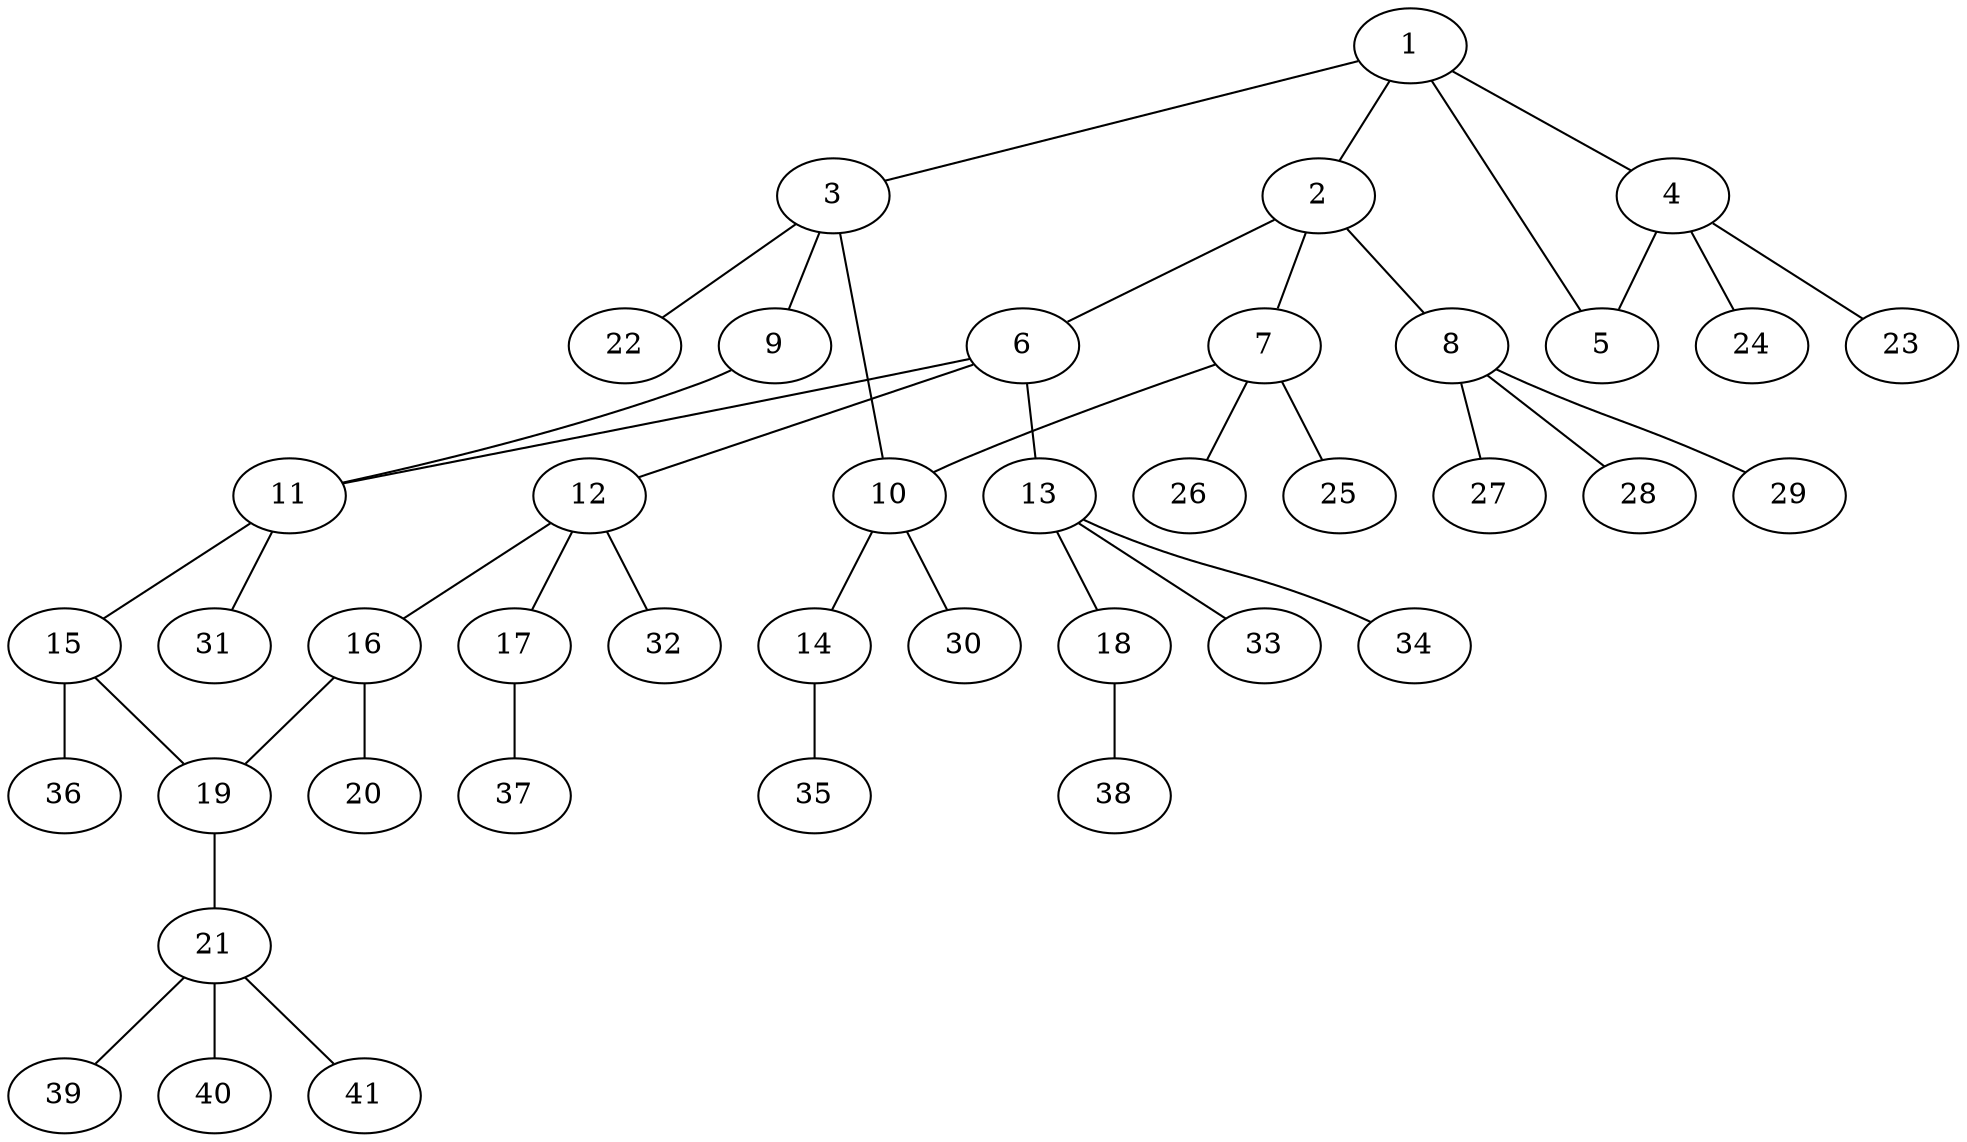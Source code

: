 graph molecule_4102 {
	1	 [chem=C];
	2	 [chem=C];
	1 -- 2	 [valence=1];
	3	 [chem=C];
	1 -- 3	 [valence=1];
	4	 [chem=C];
	1 -- 4	 [valence=1];
	5	 [chem=O];
	1 -- 5	 [valence=1];
	6	 [chem=C];
	2 -- 6	 [valence=1];
	7	 [chem=C];
	2 -- 7	 [valence=1];
	8	 [chem=C];
	2 -- 8	 [valence=1];
	9	 [chem=O];
	3 -- 9	 [valence=1];
	10	 [chem=C];
	3 -- 10	 [valence=1];
	22	 [chem=H];
	3 -- 22	 [valence=1];
	4 -- 5	 [valence=1];
	23	 [chem=H];
	4 -- 23	 [valence=1];
	24	 [chem=H];
	4 -- 24	 [valence=1];
	11	 [chem=C];
	6 -- 11	 [valence=1];
	12	 [chem=C];
	6 -- 12	 [valence=1];
	13	 [chem=C];
	6 -- 13	 [valence=1];
	7 -- 10	 [valence=1];
	25	 [chem=H];
	7 -- 25	 [valence=1];
	26	 [chem=H];
	7 -- 26	 [valence=1];
	27	 [chem=H];
	8 -- 27	 [valence=1];
	28	 [chem=H];
	8 -- 28	 [valence=1];
	29	 [chem=H];
	8 -- 29	 [valence=1];
	9 -- 11	 [valence=1];
	14	 [chem=O];
	10 -- 14	 [valence=1];
	30	 [chem=H];
	10 -- 30	 [valence=1];
	15	 [chem=C];
	11 -- 15	 [valence=1];
	31	 [chem=H];
	11 -- 31	 [valence=1];
	16	 [chem=C];
	12 -- 16	 [valence=1];
	17	 [chem=O];
	12 -- 17	 [valence=1];
	32	 [chem=H];
	12 -- 32	 [valence=1];
	18	 [chem=O];
	13 -- 18	 [valence=1];
	33	 [chem=H];
	13 -- 33	 [valence=1];
	34	 [chem=H];
	13 -- 34	 [valence=1];
	35	 [chem=H];
	14 -- 35	 [valence=1];
	19	 [chem=C];
	15 -- 19	 [valence=2];
	36	 [chem=H];
	15 -- 36	 [valence=1];
	16 -- 19	 [valence=1];
	20	 [chem=O];
	16 -- 20	 [valence=2];
	37	 [chem=H];
	17 -- 37	 [valence=1];
	38	 [chem=H];
	18 -- 38	 [valence=1];
	21	 [chem=C];
	19 -- 21	 [valence=1];
	39	 [chem=H];
	21 -- 39	 [valence=1];
	40	 [chem=H];
	21 -- 40	 [valence=1];
	41	 [chem=H];
	21 -- 41	 [valence=1];
}
